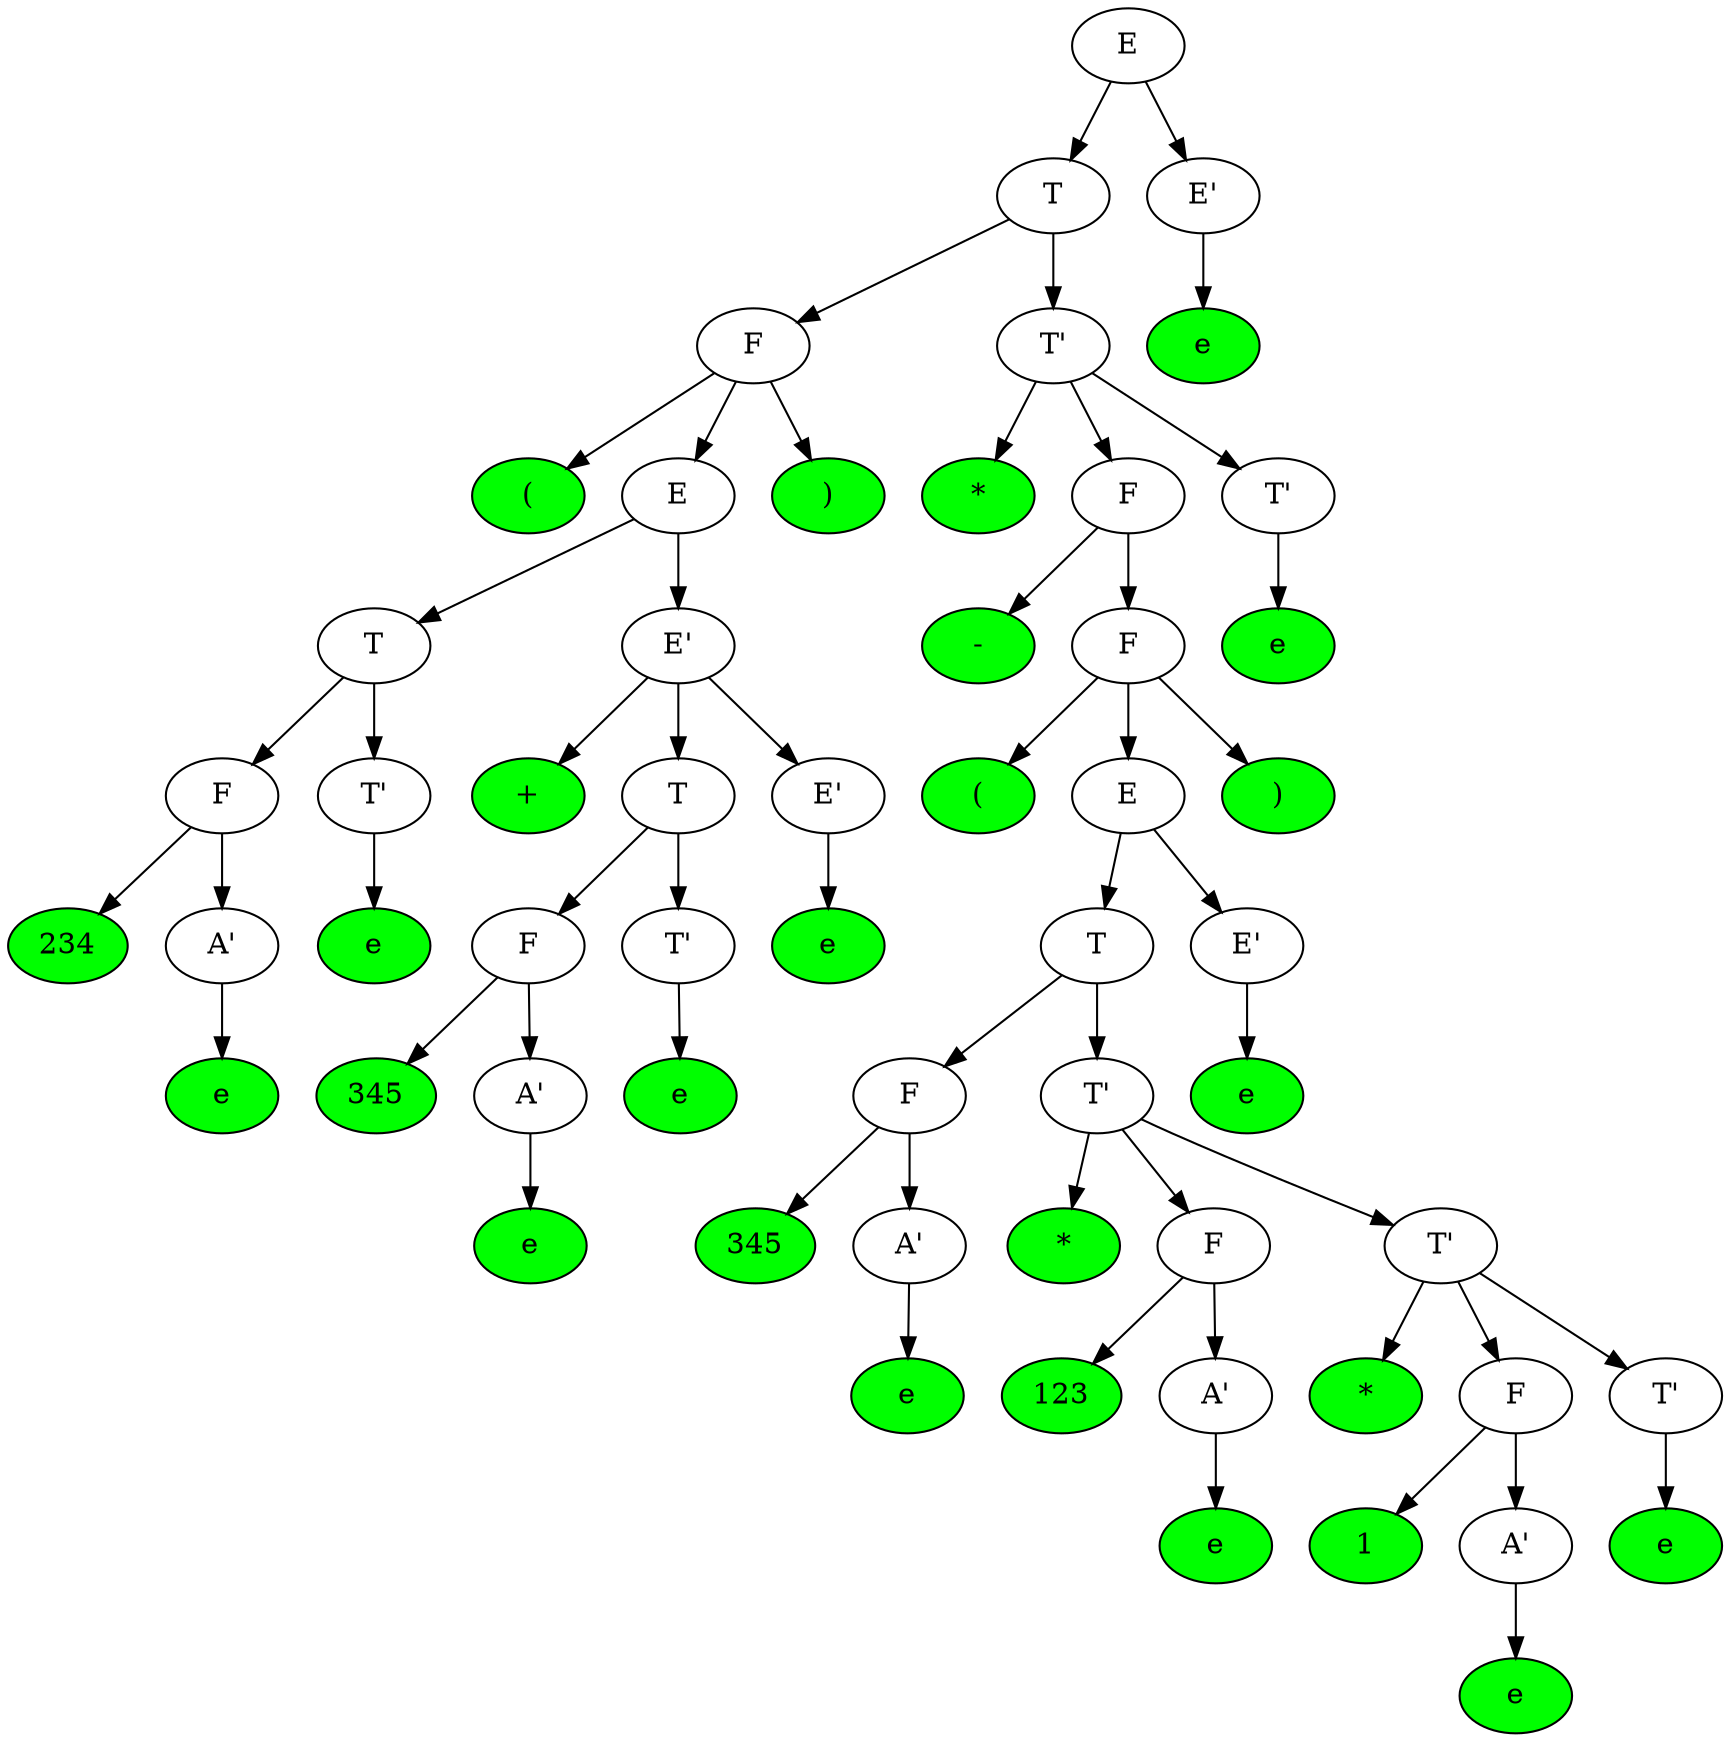 digraph parseTree {
	ordering=out;
	a_0 [label="E"];
	a_1 [label="T"];
	a_2 [label="F"];
	a_3 [label="("; style=filled; fillcolor=green;];
	a_4 [label="E"];
	a_5 [label="T"];
	a_6 [label="F"];
	a_7 [label="234"; style=filled; fillcolor=green;];
	a_8 [label="A'"];
	a_9 [label="e"; style=filled; fillcolor=green;];
	a_8 -> a_9
	a_6 -> a_7
	a_6 -> a_8
	a_10 [label="T'"];
	a_11 [label="e"; style=filled; fillcolor=green;];
	a_10 -> a_11
	a_5 -> a_6
	a_5 -> a_10
	a_12 [label="E'"];
	a_13 [label="+"; style=filled; fillcolor=green;];
	a_14 [label="T"];
	a_15 [label="F"];
	a_16 [label="345"; style=filled; fillcolor=green;];
	a_17 [label="A'"];
	a_18 [label="e"; style=filled; fillcolor=green;];
	a_17 -> a_18
	a_15 -> a_16
	a_15 -> a_17
	a_19 [label="T'"];
	a_20 [label="e"; style=filled; fillcolor=green;];
	a_19 -> a_20
	a_14 -> a_15
	a_14 -> a_19
	a_21 [label="E'"];
	a_22 [label="e"; style=filled; fillcolor=green;];
	a_21 -> a_22
	a_12 -> a_13
	a_12 -> a_14
	a_12 -> a_21
	a_4 -> a_5
	a_4 -> a_12
	a_23 [label=")"; style=filled; fillcolor=green;];
	a_2 -> a_3
	a_2 -> a_4
	a_2 -> a_23
	a_24 [label="T'"];
	a_25 [label="*"; style=filled; fillcolor=green;];
	a_26 [label="F"];
	a_27 [label="-"; style=filled; fillcolor=green;];
	a_28 [label="F"];
	a_29 [label="("; style=filled; fillcolor=green;];
	a_30 [label="E"];
	a_31 [label="T"];
	a_32 [label="F"];
	a_33 [label="345"; style=filled; fillcolor=green;];
	a_34 [label="A'"];
	a_35 [label="e"; style=filled; fillcolor=green;];
	a_34 -> a_35
	a_32 -> a_33
	a_32 -> a_34
	a_36 [label="T'"];
	a_37 [label="*"; style=filled; fillcolor=green;];
	a_38 [label="F"];
	a_39 [label="123"; style=filled; fillcolor=green;];
	a_40 [label="A'"];
	a_41 [label="e"; style=filled; fillcolor=green;];
	a_40 -> a_41
	a_38 -> a_39
	a_38 -> a_40
	a_42 [label="T'"];
	a_43 [label="*"; style=filled; fillcolor=green;];
	a_44 [label="F"];
	a_45 [label="1"; style=filled; fillcolor=green;];
	a_46 [label="A'"];
	a_47 [label="e"; style=filled; fillcolor=green;];
	a_46 -> a_47
	a_44 -> a_45
	a_44 -> a_46
	a_48 [label="T'"];
	a_49 [label="e"; style=filled; fillcolor=green;];
	a_48 -> a_49
	a_42 -> a_43
	a_42 -> a_44
	a_42 -> a_48
	a_36 -> a_37
	a_36 -> a_38
	a_36 -> a_42
	a_31 -> a_32
	a_31 -> a_36
	a_50 [label="E'"];
	a_51 [label="e"; style=filled; fillcolor=green;];
	a_50 -> a_51
	a_30 -> a_31
	a_30 -> a_50
	a_52 [label=")"; style=filled; fillcolor=green;];
	a_28 -> a_29
	a_28 -> a_30
	a_28 -> a_52
	a_26 -> a_27
	a_26 -> a_28
	a_53 [label="T'"];
	a_54 [label="e"; style=filled; fillcolor=green;];
	a_53 -> a_54
	a_24 -> a_25
	a_24 -> a_26
	a_24 -> a_53
	a_1 -> a_2
	a_1 -> a_24
	a_55 [label="E'"];
	a_56 [label="e"; style=filled; fillcolor=green;];
	a_55 -> a_56
	a_0 -> a_1
	a_0 -> a_55
}
